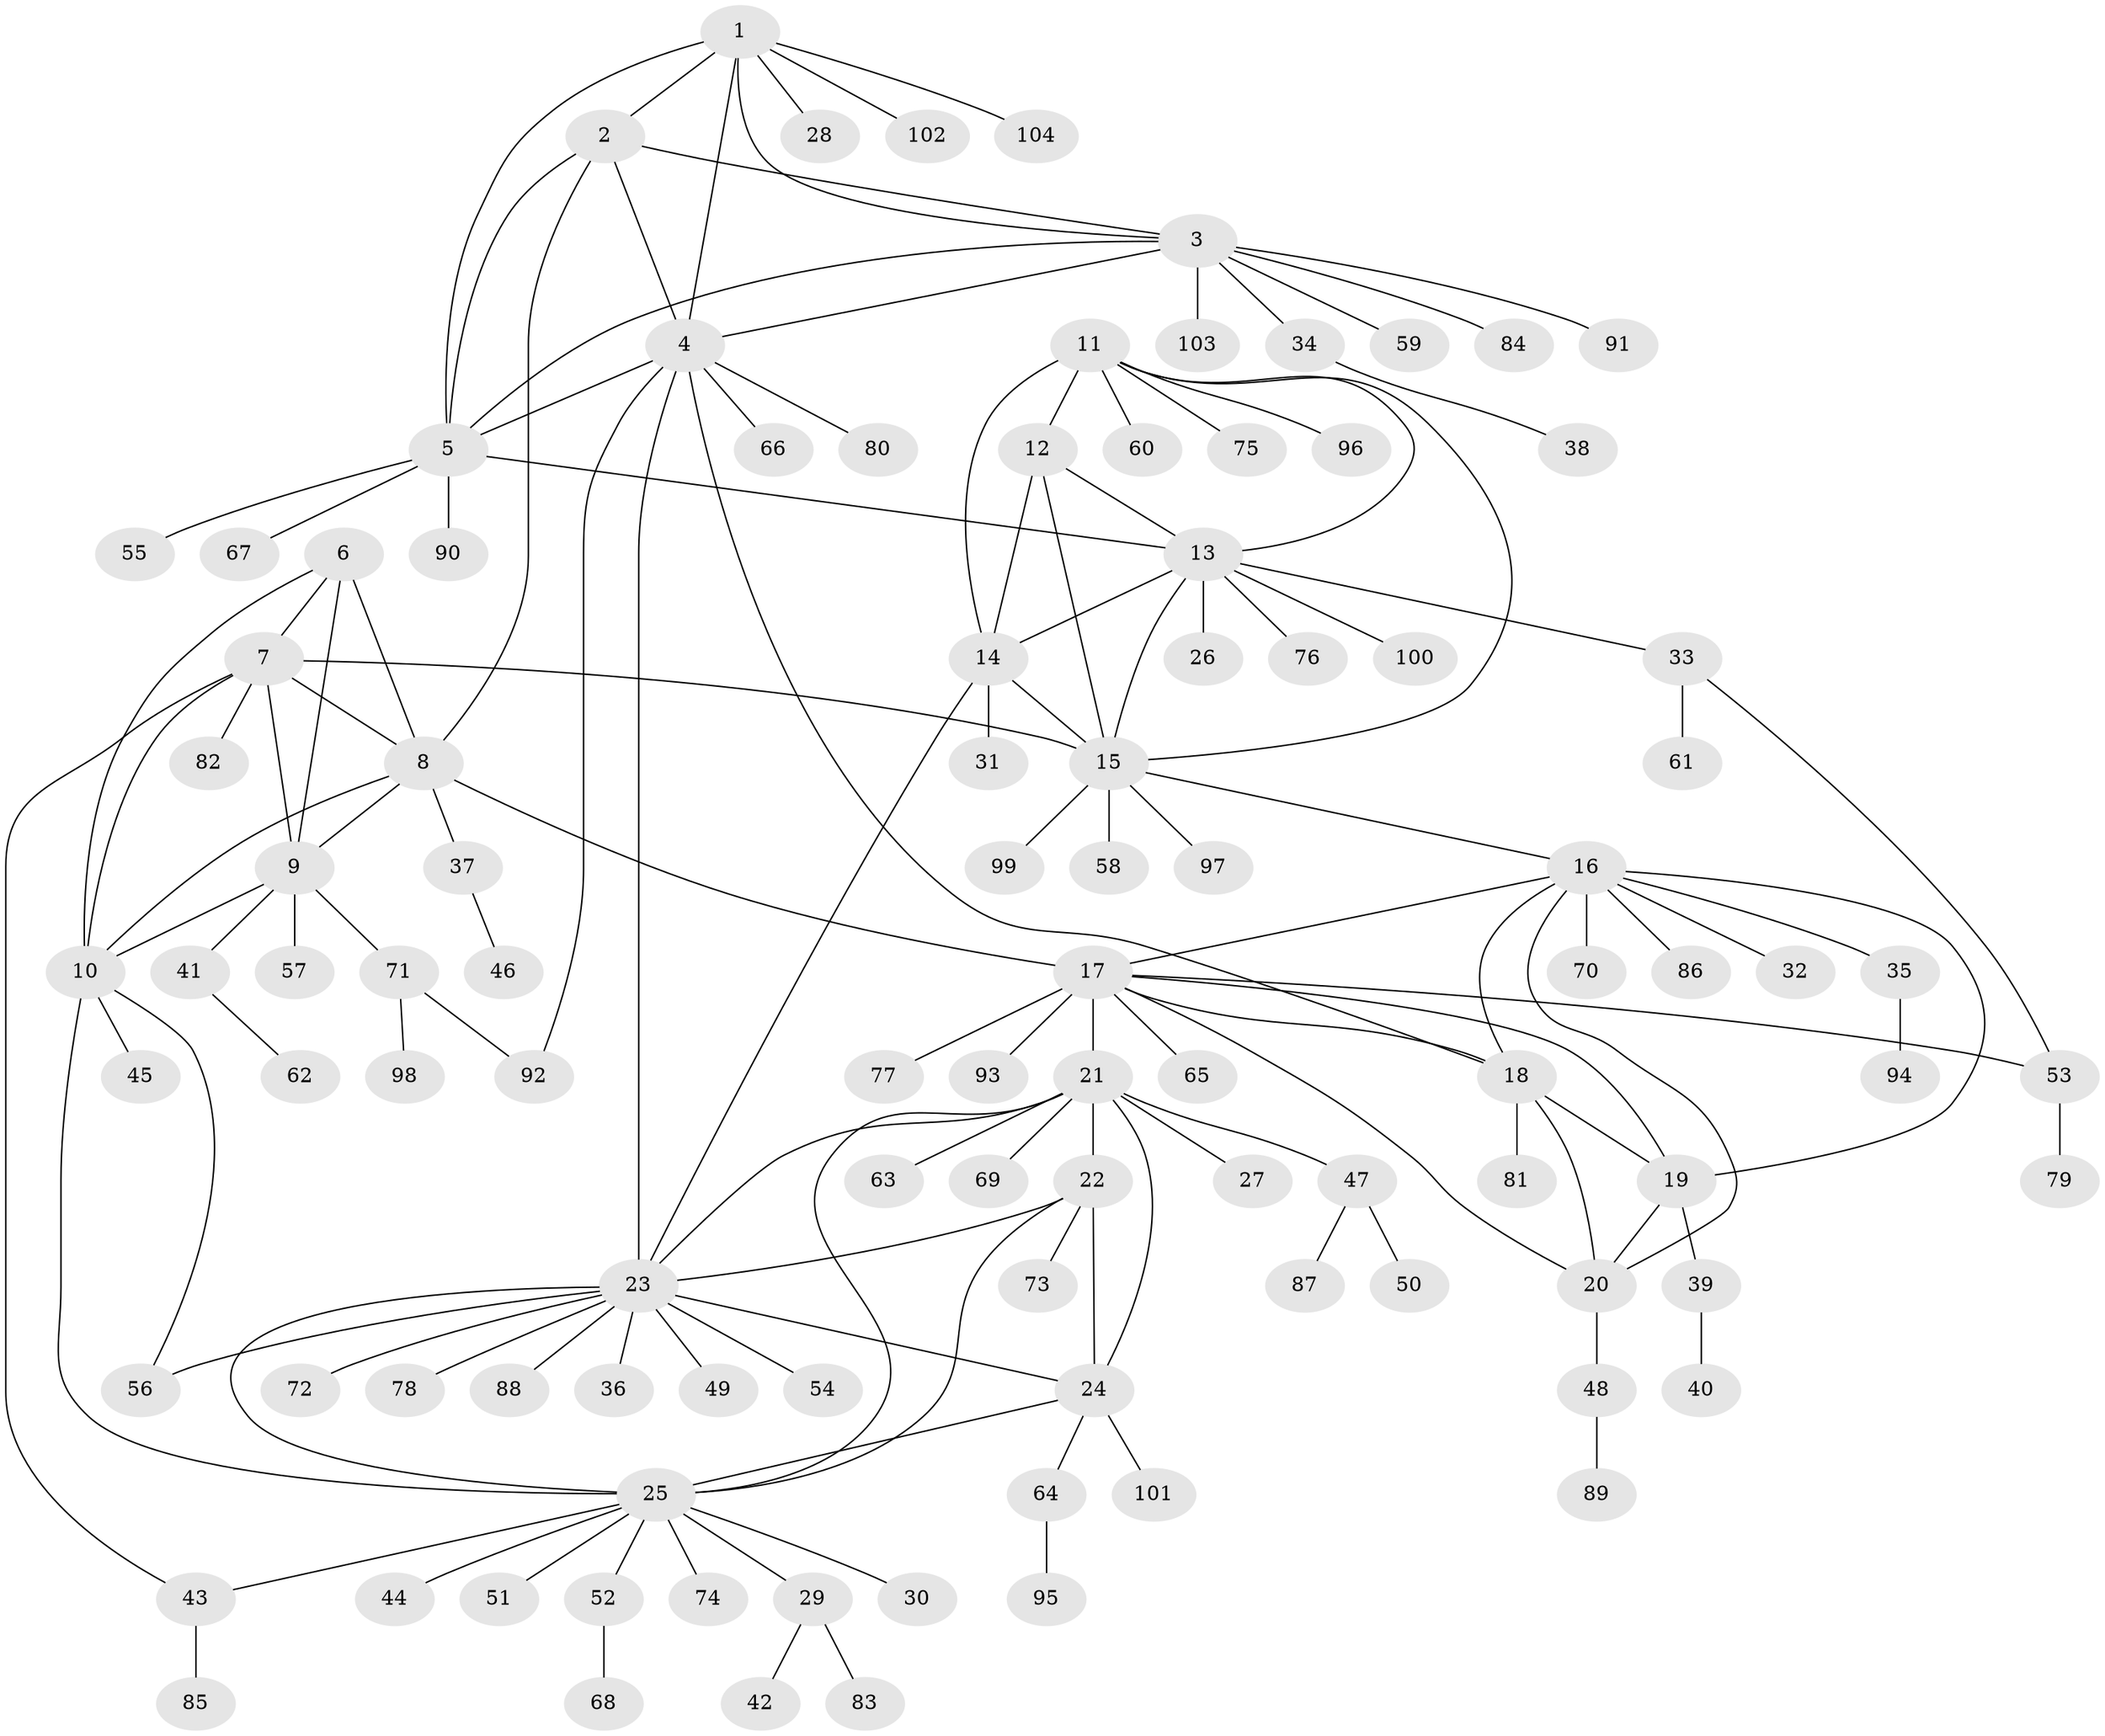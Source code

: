 // Generated by graph-tools (version 1.1) at 2025/55/03/09/25 04:55:35]
// undirected, 104 vertices, 143 edges
graph export_dot {
graph [start="1"]
  node [color=gray90,style=filled];
  1;
  2;
  3;
  4;
  5;
  6;
  7;
  8;
  9;
  10;
  11;
  12;
  13;
  14;
  15;
  16;
  17;
  18;
  19;
  20;
  21;
  22;
  23;
  24;
  25;
  26;
  27;
  28;
  29;
  30;
  31;
  32;
  33;
  34;
  35;
  36;
  37;
  38;
  39;
  40;
  41;
  42;
  43;
  44;
  45;
  46;
  47;
  48;
  49;
  50;
  51;
  52;
  53;
  54;
  55;
  56;
  57;
  58;
  59;
  60;
  61;
  62;
  63;
  64;
  65;
  66;
  67;
  68;
  69;
  70;
  71;
  72;
  73;
  74;
  75;
  76;
  77;
  78;
  79;
  80;
  81;
  82;
  83;
  84;
  85;
  86;
  87;
  88;
  89;
  90;
  91;
  92;
  93;
  94;
  95;
  96;
  97;
  98;
  99;
  100;
  101;
  102;
  103;
  104;
  1 -- 2;
  1 -- 3;
  1 -- 4;
  1 -- 5;
  1 -- 28;
  1 -- 102;
  1 -- 104;
  2 -- 3;
  2 -- 4;
  2 -- 5;
  2 -- 8;
  3 -- 4;
  3 -- 5;
  3 -- 34;
  3 -- 59;
  3 -- 84;
  3 -- 91;
  3 -- 103;
  4 -- 5;
  4 -- 18;
  4 -- 23;
  4 -- 66;
  4 -- 80;
  4 -- 92;
  5 -- 13;
  5 -- 55;
  5 -- 67;
  5 -- 90;
  6 -- 7;
  6 -- 8;
  6 -- 9;
  6 -- 10;
  7 -- 8;
  7 -- 9;
  7 -- 10;
  7 -- 15;
  7 -- 43;
  7 -- 82;
  8 -- 9;
  8 -- 10;
  8 -- 17;
  8 -- 37;
  9 -- 10;
  9 -- 41;
  9 -- 57;
  9 -- 71;
  10 -- 25;
  10 -- 45;
  10 -- 56;
  11 -- 12;
  11 -- 13;
  11 -- 14;
  11 -- 15;
  11 -- 60;
  11 -- 75;
  11 -- 96;
  12 -- 13;
  12 -- 14;
  12 -- 15;
  13 -- 14;
  13 -- 15;
  13 -- 26;
  13 -- 33;
  13 -- 76;
  13 -- 100;
  14 -- 15;
  14 -- 23;
  14 -- 31;
  15 -- 16;
  15 -- 58;
  15 -- 97;
  15 -- 99;
  16 -- 17;
  16 -- 18;
  16 -- 19;
  16 -- 20;
  16 -- 32;
  16 -- 35;
  16 -- 70;
  16 -- 86;
  17 -- 18;
  17 -- 19;
  17 -- 20;
  17 -- 21;
  17 -- 53;
  17 -- 65;
  17 -- 77;
  17 -- 93;
  18 -- 19;
  18 -- 20;
  18 -- 81;
  19 -- 20;
  19 -- 39;
  20 -- 48;
  21 -- 22;
  21 -- 23;
  21 -- 24;
  21 -- 25;
  21 -- 27;
  21 -- 47;
  21 -- 63;
  21 -- 69;
  22 -- 23;
  22 -- 24;
  22 -- 25;
  22 -- 73;
  23 -- 24;
  23 -- 25;
  23 -- 36;
  23 -- 49;
  23 -- 54;
  23 -- 56;
  23 -- 72;
  23 -- 78;
  23 -- 88;
  24 -- 25;
  24 -- 64;
  24 -- 101;
  25 -- 29;
  25 -- 30;
  25 -- 43;
  25 -- 44;
  25 -- 51;
  25 -- 52;
  25 -- 74;
  29 -- 42;
  29 -- 83;
  33 -- 53;
  33 -- 61;
  34 -- 38;
  35 -- 94;
  37 -- 46;
  39 -- 40;
  41 -- 62;
  43 -- 85;
  47 -- 50;
  47 -- 87;
  48 -- 89;
  52 -- 68;
  53 -- 79;
  64 -- 95;
  71 -- 92;
  71 -- 98;
}
